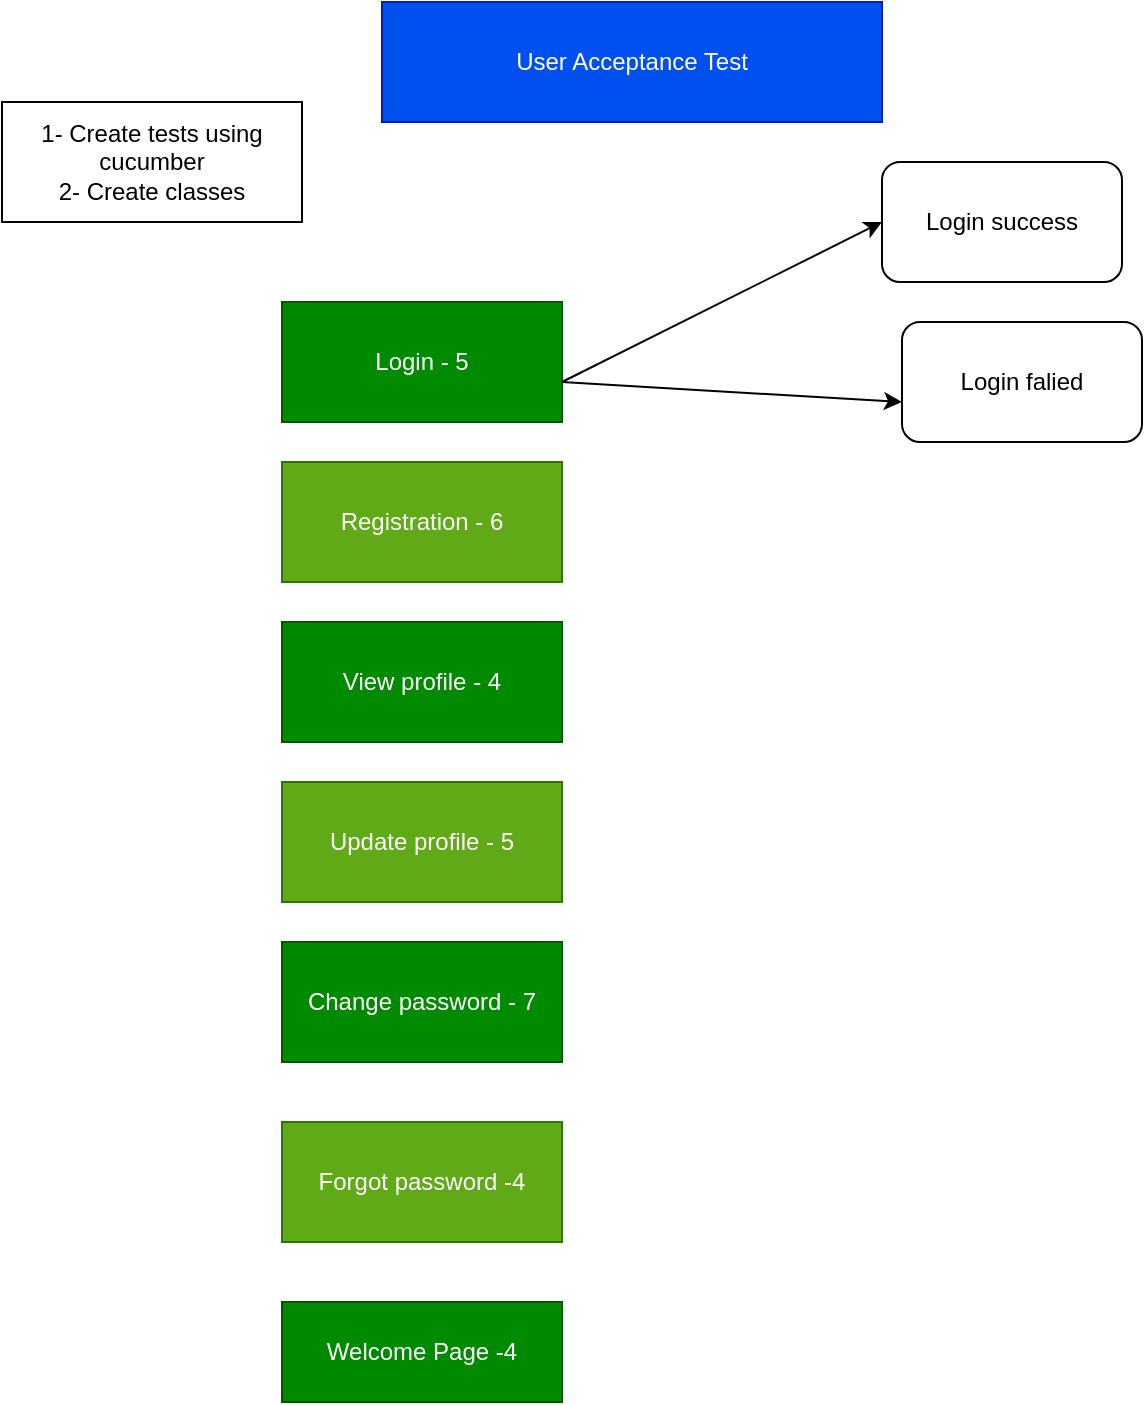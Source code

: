 <mxfile>
    <diagram id="DM2_gNQllIB4TrGkJ1io" name="Page-1">
        <mxGraphModel dx="634" dy="610" grid="1" gridSize="10" guides="1" tooltips="1" connect="1" arrows="1" fold="1" page="1" pageScale="1" pageWidth="850" pageHeight="1100" math="0" shadow="0">
            <root>
                <mxCell id="0"/>
                <mxCell id="1" parent="0"/>
                <mxCell id="2" value="Login - 5" style="rounded=0;whiteSpace=wrap;html=1;fillColor=#008a00;strokeColor=#005700;fontColor=#ffffff;" parent="1" vertex="1">
                    <mxGeometry x="160" y="160" width="140" height="60" as="geometry"/>
                </mxCell>
                <mxCell id="3" value="User Acceptance Test" style="rounded=0;whiteSpace=wrap;html=1;fillColor=#0050ef;strokeColor=#001DBC;fontColor=#ffffff;" parent="1" vertex="1">
                    <mxGeometry x="210" y="10" width="250" height="60" as="geometry"/>
                </mxCell>
                <mxCell id="5" value="Registration - 6" style="rounded=0;whiteSpace=wrap;html=1;fillColor=#60a917;strokeColor=#2D7600;fontColor=#ffffff;" parent="1" vertex="1">
                    <mxGeometry x="160" y="240" width="140" height="60" as="geometry"/>
                </mxCell>
                <mxCell id="6" value="View profile - 4" style="rounded=0;whiteSpace=wrap;html=1;fillColor=#008a00;strokeColor=#005700;fontColor=#ffffff;" parent="1" vertex="1">
                    <mxGeometry x="160" y="320" width="140" height="60" as="geometry"/>
                </mxCell>
                <mxCell id="7" value="Change password - 7" style="rounded=0;whiteSpace=wrap;html=1;fillColor=#008a00;strokeColor=#005700;fontColor=#ffffff;" parent="1" vertex="1">
                    <mxGeometry x="160" y="480" width="140" height="60" as="geometry"/>
                </mxCell>
                <mxCell id="8" value="Forgot password -4" style="rounded=0;whiteSpace=wrap;html=1;fillColor=#60a917;strokeColor=#2D7600;fontColor=#ffffff;" parent="1" vertex="1">
                    <mxGeometry x="160" y="570" width="140" height="60" as="geometry"/>
                </mxCell>
                <mxCell id="9" value="Update profile - 5" style="rounded=0;whiteSpace=wrap;html=1;fillColor=#60a917;strokeColor=#2D7600;fontColor=#ffffff;" parent="1" vertex="1">
                    <mxGeometry x="160" y="400" width="140" height="60" as="geometry"/>
                </mxCell>
                <mxCell id="10" value="Login success" style="rounded=1;whiteSpace=wrap;html=1;" parent="1" vertex="1">
                    <mxGeometry x="460" y="90" width="120" height="60" as="geometry"/>
                </mxCell>
                <mxCell id="12" value="" style="endArrow=classic;html=1;entryX=0;entryY=0.5;entryDx=0;entryDy=0;" parent="1" target="10" edge="1">
                    <mxGeometry width="50" height="50" relative="1" as="geometry">
                        <mxPoint x="300" y="200" as="sourcePoint"/>
                        <mxPoint x="350" y="150" as="targetPoint"/>
                    </mxGeometry>
                </mxCell>
                <mxCell id="13" value="" style="endArrow=classic;html=1;" parent="1" edge="1">
                    <mxGeometry width="50" height="50" relative="1" as="geometry">
                        <mxPoint x="300" y="200" as="sourcePoint"/>
                        <mxPoint x="470" y="210" as="targetPoint"/>
                    </mxGeometry>
                </mxCell>
                <mxCell id="14" value="Login falied" style="rounded=1;whiteSpace=wrap;html=1;" parent="1" vertex="1">
                    <mxGeometry x="470" y="170" width="120" height="60" as="geometry"/>
                </mxCell>
                <mxCell id="15" value="1- Create tests using cucumber&lt;br&gt;2- Create classes" style="rounded=0;whiteSpace=wrap;html=1;" parent="1" vertex="1">
                    <mxGeometry x="20" y="60" width="150" height="60" as="geometry"/>
                </mxCell>
                <mxCell id="16" value="Welcome Page -4" style="rounded=0;whiteSpace=wrap;html=1;fillColor=#008a00;strokeColor=#005700;fontColor=#ffffff;" parent="1" vertex="1">
                    <mxGeometry x="160" y="660" width="140" height="50" as="geometry"/>
                </mxCell>
            </root>
        </mxGraphModel>
    </diagram>
</mxfile>